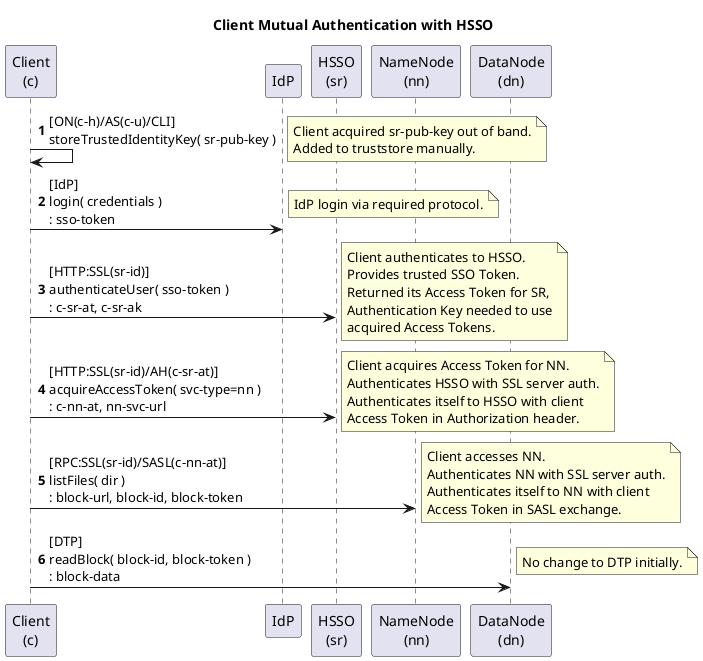 @startuml
autonumber
title Client Mutual Authentication with HSSO

participant "Client\n(c)" as C
participant "IdP" as IDP
participant "HSSO\n(sr)" as SR
participant "NameNode\n(nn)" as NN
participant "DataNode\n(dn)" as DN

C->C: [ON(c-h)/AS(c-u)/CLI]\nstoreTrustedIdentityKey( sr-pub-key )
  note right: Client acquired sr-pub-key out of band.\nAdded to truststore manually.

C->IDP: [IdP]\nlogin( credentials )\n: sso-token
  note right: IdP login via required protocol.

C->SR: [HTTP:SSL(sr-id)]\nauthenticateUser( sso-token )\n: c-sr-at, c-sr-ak
  note right: Client authenticates to HSSO.\nProvides trusted SSO Token.\nReturned its Access Token for SR,\nAuthentication Key needed to use\nacquired Access Tokens.

C->SR: [HTTP:SSL(sr-id)/AH(c-sr-at)]\nacquireAccessToken( svc-type=nn )\n: c-nn-at, nn-svc-url
  note right: Client acquires Access Token for NN.\nAuthenticates HSSO with SSL server auth.\nAuthenticates itself to HSSO with client\nAccess Token in Authorization header.

C->NN: [RPC:SSL(sr-id)/SASL(c-nn-at)]\nlistFiles( dir )\n: block-url, block-id, block-token
  note right: Client accesses NN.\nAuthenticates NN with SSL server auth.\nAuthenticates itself to NN with client\nAccess Token in SASL exchange.

C->DN: [DTP]\nreadBlock( block-id, block-token )\n: block-data
  note right: No change to DTP initially.

@enduml